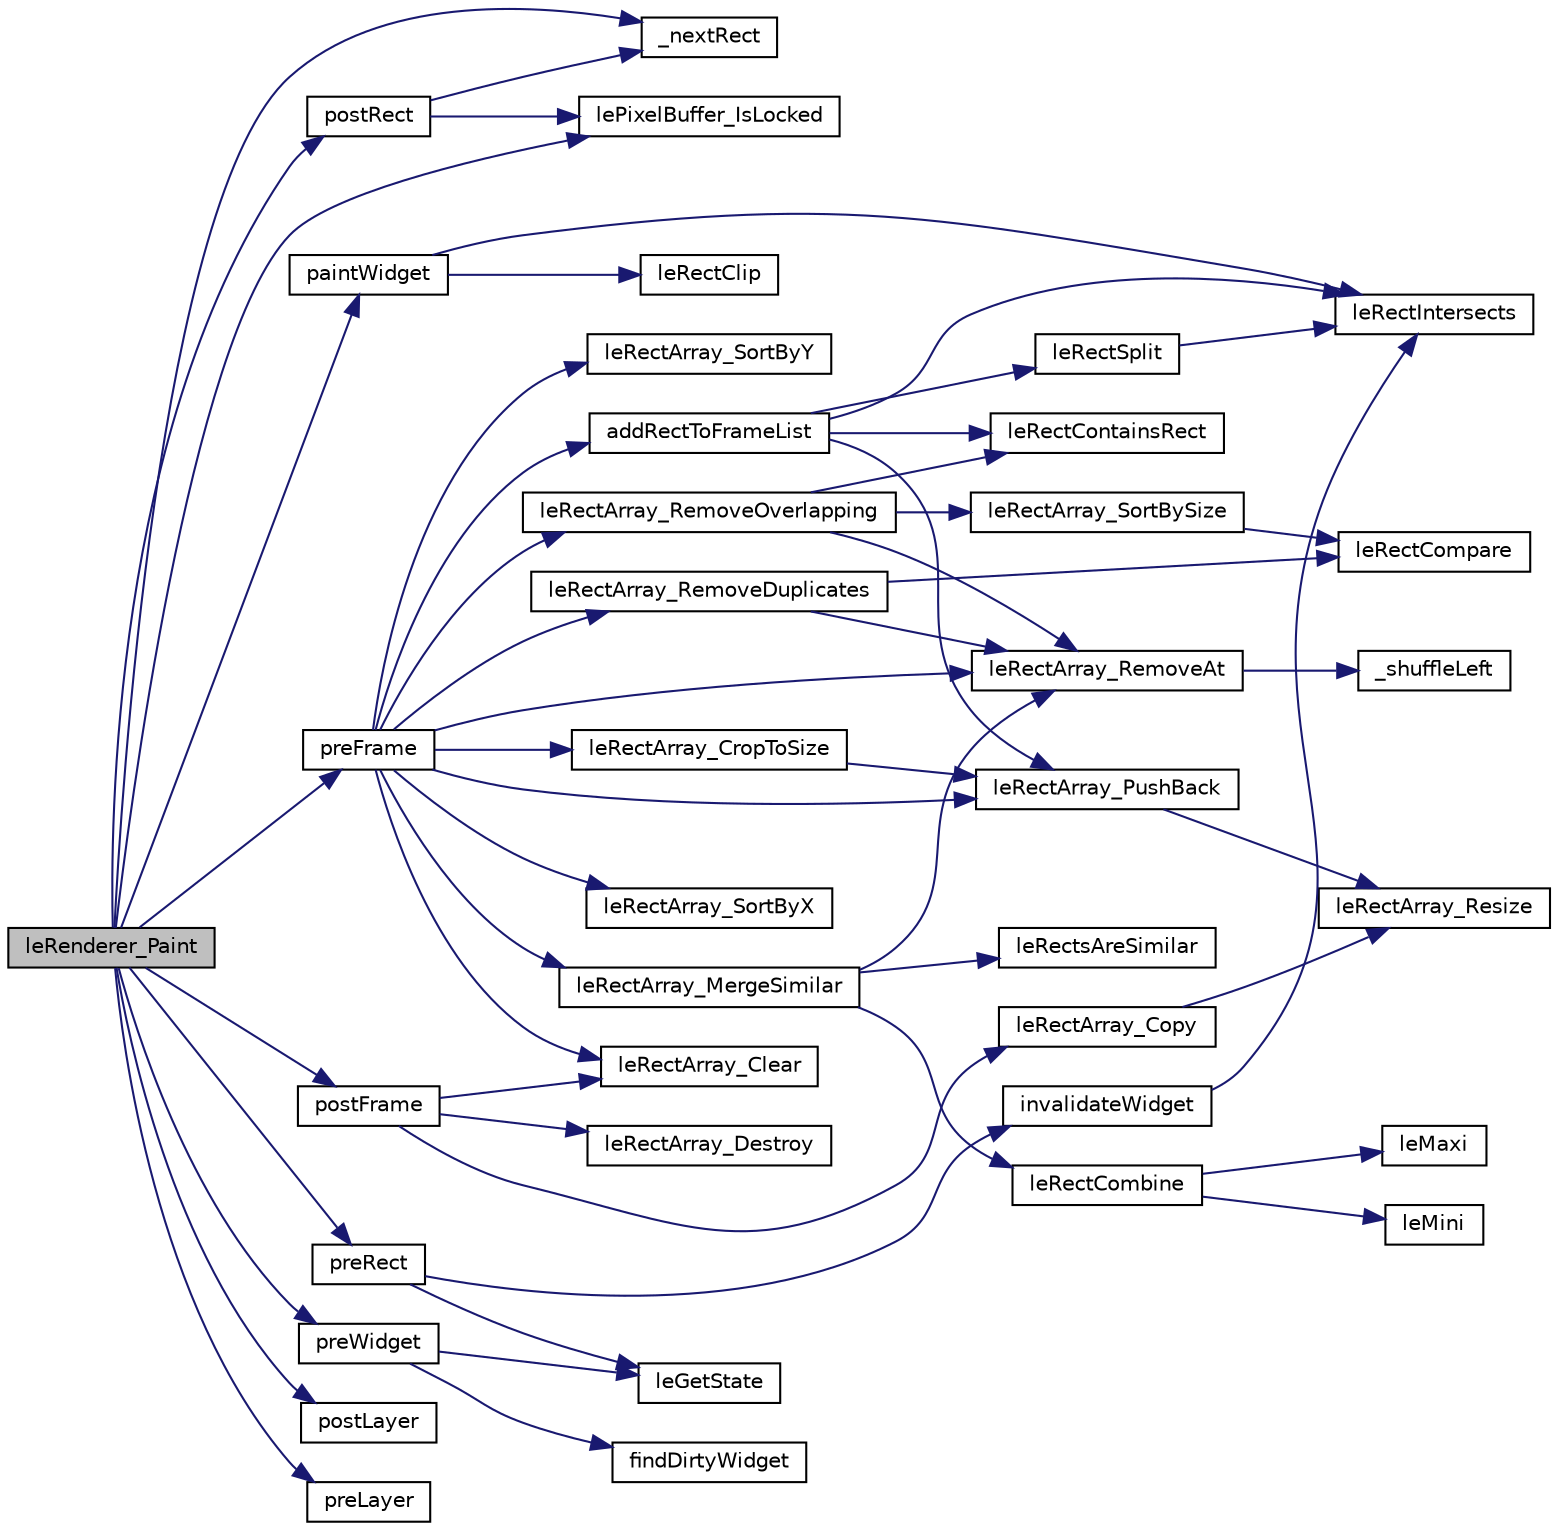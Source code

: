 digraph "leRenderer_Paint"
{
 // LATEX_PDF_SIZE
  edge [fontname="Helvetica",fontsize="10",labelfontname="Helvetica",labelfontsize="10"];
  node [fontname="Helvetica",fontsize="10",shape=record];
  rankdir="LR";
  Node1 [label="leRenderer_Paint",height=0.2,width=0.4,color="black", fillcolor="grey75", style="filled", fontcolor="black",tooltip=" "];
  Node1 -> Node2 [color="midnightblue",fontsize="10",style="solid",fontname="Helvetica"];
  Node2 [label="_nextRect",height=0.2,width=0.4,color="black", fillcolor="white", style="filled",URL="$legato__renderer_8c.html#a2a74c9ad13d85d9c6dfab79e2739864e",tooltip=" "];
  Node1 -> Node3 [color="midnightblue",fontsize="10",style="solid",fontname="Helvetica"];
  Node3 [label="lePixelBuffer_IsLocked",height=0.2,width=0.4,color="black", fillcolor="white", style="filled",URL="$legato__pixelbuffer_8c.html#aa7b4b3d962fb78edb0bb0fc1a7e68b6f",tooltip=" "];
  Node1 -> Node4 [color="midnightblue",fontsize="10",style="solid",fontname="Helvetica"];
  Node4 [label="paintWidget",height=0.2,width=0.4,color="black", fillcolor="white", style="filled",URL="$legato__renderer_8c.html#a16bab3573df05ac058d98d5f582e1fd8",tooltip=" "];
  Node4 -> Node5 [color="midnightblue",fontsize="10",style="solid",fontname="Helvetica"];
  Node5 [label="leRectClip",height=0.2,width=0.4,color="black", fillcolor="white", style="filled",URL="$legato__rect_8c.html#ac19d2a378a0bed1eb149afa2c07256be",tooltip=" "];
  Node4 -> Node6 [color="midnightblue",fontsize="10",style="solid",fontname="Helvetica"];
  Node6 [label="leRectIntersects",height=0.2,width=0.4,color="black", fillcolor="white", style="filled",URL="$legato__rect_8c.html#a3ae2e8d6ed6a3a5af11b9273fb02195d",tooltip=" "];
  Node1 -> Node7 [color="midnightblue",fontsize="10",style="solid",fontname="Helvetica"];
  Node7 [label="postFrame",height=0.2,width=0.4,color="black", fillcolor="white", style="filled",URL="$legato__renderer_8c.html#acc8cc883ea3b54dd79eee24609013b5a",tooltip=" "];
  Node7 -> Node8 [color="midnightblue",fontsize="10",style="solid",fontname="Helvetica"];
  Node8 [label="leRectArray_Clear",height=0.2,width=0.4,color="black", fillcolor="white", style="filled",URL="$legato__rectarray_8c.html#aefb5760879c2dc7ed659b1ed78e0138f",tooltip=" "];
  Node7 -> Node9 [color="midnightblue",fontsize="10",style="solid",fontname="Helvetica"];
  Node9 [label="leRectArray_Copy",height=0.2,width=0.4,color="black", fillcolor="white", style="filled",URL="$legato__rectarray_8c.html#a9259b7d91575f4f34d7ecd4b705c56e2",tooltip=" "];
  Node9 -> Node10 [color="midnightblue",fontsize="10",style="solid",fontname="Helvetica"];
  Node10 [label="leRectArray_Resize",height=0.2,width=0.4,color="black", fillcolor="white", style="filled",URL="$legato__rectarray_8c.html#a6123326d02489c988cf6eabc17c04d71",tooltip=" "];
  Node7 -> Node11 [color="midnightblue",fontsize="10",style="solid",fontname="Helvetica"];
  Node11 [label="leRectArray_Destroy",height=0.2,width=0.4,color="black", fillcolor="white", style="filled",URL="$legato__rectarray_8c.html#afff4182184d6e88dd382771348958cc3",tooltip=" "];
  Node1 -> Node12 [color="midnightblue",fontsize="10",style="solid",fontname="Helvetica"];
  Node12 [label="postLayer",height=0.2,width=0.4,color="black", fillcolor="white", style="filled",URL="$legato__renderer_8c.html#a08ff0c1e6e80b1ad1d6ad029d0578017",tooltip=" "];
  Node1 -> Node13 [color="midnightblue",fontsize="10",style="solid",fontname="Helvetica"];
  Node13 [label="postRect",height=0.2,width=0.4,color="black", fillcolor="white", style="filled",URL="$legato__renderer_8c.html#a68455e765b4fc558b86bd8f4af06d56d",tooltip=" "];
  Node13 -> Node2 [color="midnightblue",fontsize="10",style="solid",fontname="Helvetica"];
  Node13 -> Node3 [color="midnightblue",fontsize="10",style="solid",fontname="Helvetica"];
  Node1 -> Node14 [color="midnightblue",fontsize="10",style="solid",fontname="Helvetica"];
  Node14 [label="preFrame",height=0.2,width=0.4,color="black", fillcolor="white", style="filled",URL="$legato__renderer_8c.html#a5cd18bfc0736c476ce112efa3731a01d",tooltip=" "];
  Node14 -> Node15 [color="midnightblue",fontsize="10",style="solid",fontname="Helvetica"];
  Node15 [label="addRectToFrameList",height=0.2,width=0.4,color="black", fillcolor="white", style="filled",URL="$legato__renderer_8c.html#a1844be6545cda1f8bfd2eab43f7a3e97",tooltip=" "];
  Node15 -> Node16 [color="midnightblue",fontsize="10",style="solid",fontname="Helvetica"];
  Node16 [label="leRectArray_PushBack",height=0.2,width=0.4,color="black", fillcolor="white", style="filled",URL="$legato__rectarray_8c.html#a1924fab32033596292d6a683ef16b118",tooltip=" "];
  Node16 -> Node10 [color="midnightblue",fontsize="10",style="solid",fontname="Helvetica"];
  Node15 -> Node17 [color="midnightblue",fontsize="10",style="solid",fontname="Helvetica"];
  Node17 [label="leRectContainsRect",height=0.2,width=0.4,color="black", fillcolor="white", style="filled",URL="$legato__rect_8c.html#ab6d15071824a10441f7d84399b20c275",tooltip=" "];
  Node15 -> Node6 [color="midnightblue",fontsize="10",style="solid",fontname="Helvetica"];
  Node15 -> Node18 [color="midnightblue",fontsize="10",style="solid",fontname="Helvetica"];
  Node18 [label="leRectSplit",height=0.2,width=0.4,color="black", fillcolor="white", style="filled",URL="$legato__rect_8c.html#a81e4f07e48e1e183c9bb06828febdb58",tooltip=" "];
  Node18 -> Node6 [color="midnightblue",fontsize="10",style="solid",fontname="Helvetica"];
  Node14 -> Node8 [color="midnightblue",fontsize="10",style="solid",fontname="Helvetica"];
  Node14 -> Node19 [color="midnightblue",fontsize="10",style="solid",fontname="Helvetica"];
  Node19 [label="leRectArray_CropToSize",height=0.2,width=0.4,color="black", fillcolor="white", style="filled",URL="$legato__rectarray_8c.html#a43b2719e4dd692ea0f9f273251cbe52a",tooltip=" "];
  Node19 -> Node16 [color="midnightblue",fontsize="10",style="solid",fontname="Helvetica"];
  Node14 -> Node20 [color="midnightblue",fontsize="10",style="solid",fontname="Helvetica"];
  Node20 [label="leRectArray_MergeSimilar",height=0.2,width=0.4,color="black", fillcolor="white", style="filled",URL="$legato__rectarray_8c.html#af56fd950b661ceae0b37975528c5219b",tooltip=" "];
  Node20 -> Node21 [color="midnightblue",fontsize="10",style="solid",fontname="Helvetica"];
  Node21 [label="leRectArray_RemoveAt",height=0.2,width=0.4,color="black", fillcolor="white", style="filled",URL="$legato__rectarray_8c.html#a287bc59cdd942e1a184de2517078f3f2",tooltip=" "];
  Node21 -> Node22 [color="midnightblue",fontsize="10",style="solid",fontname="Helvetica"];
  Node22 [label="_shuffleLeft",height=0.2,width=0.4,color="black", fillcolor="white", style="filled",URL="$legato__rectarray_8c.html#a1640754172f50b09369c551fd7331967",tooltip=" "];
  Node20 -> Node23 [color="midnightblue",fontsize="10",style="solid",fontname="Helvetica"];
  Node23 [label="leRectCombine",height=0.2,width=0.4,color="black", fillcolor="white", style="filled",URL="$legato__rect_8c.html#a534b1791548521c3b921bde50afcc147",tooltip=" "];
  Node23 -> Node24 [color="midnightblue",fontsize="10",style="solid",fontname="Helvetica"];
  Node24 [label="leMaxi",height=0.2,width=0.4,color="black", fillcolor="white", style="filled",URL="$legato__math_8c.html#ad18906fa6b720a0b645b678857ceff36",tooltip=" "];
  Node23 -> Node25 [color="midnightblue",fontsize="10",style="solid",fontname="Helvetica"];
  Node25 [label="leMini",height=0.2,width=0.4,color="black", fillcolor="white", style="filled",URL="$legato__math_8c.html#a95b7ddc3938ddbfb90bc1a99268c2c8e",tooltip=" "];
  Node20 -> Node26 [color="midnightblue",fontsize="10",style="solid",fontname="Helvetica"];
  Node26 [label="leRectsAreSimilar",height=0.2,width=0.4,color="black", fillcolor="white", style="filled",URL="$legato__rect_8c.html#ad3c83ccdc46d72245f34e1c151dcfe5c",tooltip=" "];
  Node14 -> Node16 [color="midnightblue",fontsize="10",style="solid",fontname="Helvetica"];
  Node14 -> Node21 [color="midnightblue",fontsize="10",style="solid",fontname="Helvetica"];
  Node14 -> Node27 [color="midnightblue",fontsize="10",style="solid",fontname="Helvetica"];
  Node27 [label="leRectArray_RemoveDuplicates",height=0.2,width=0.4,color="black", fillcolor="white", style="filled",URL="$legato__rectarray_8c.html#adcf1f936fa6d912a350e7d8621d90092",tooltip=" "];
  Node27 -> Node21 [color="midnightblue",fontsize="10",style="solid",fontname="Helvetica"];
  Node27 -> Node28 [color="midnightblue",fontsize="10",style="solid",fontname="Helvetica"];
  Node28 [label="leRectCompare",height=0.2,width=0.4,color="black", fillcolor="white", style="filled",URL="$legato__rect_8c.html#ae030d7d516a103b3e035a1a288169540",tooltip=" "];
  Node14 -> Node29 [color="midnightblue",fontsize="10",style="solid",fontname="Helvetica"];
  Node29 [label="leRectArray_RemoveOverlapping",height=0.2,width=0.4,color="black", fillcolor="white", style="filled",URL="$legato__rectarray_8c.html#ad855ee6cb3cd4de0bef81ef04058fded",tooltip=" "];
  Node29 -> Node21 [color="midnightblue",fontsize="10",style="solid",fontname="Helvetica"];
  Node29 -> Node30 [color="midnightblue",fontsize="10",style="solid",fontname="Helvetica"];
  Node30 [label="leRectArray_SortBySize",height=0.2,width=0.4,color="black", fillcolor="white", style="filled",URL="$legato__rectarray_8c.html#ae1bba86d34a01c7edbea310d2382e984",tooltip=" "];
  Node30 -> Node28 [color="midnightblue",fontsize="10",style="solid",fontname="Helvetica"];
  Node29 -> Node17 [color="midnightblue",fontsize="10",style="solid",fontname="Helvetica"];
  Node14 -> Node31 [color="midnightblue",fontsize="10",style="solid",fontname="Helvetica"];
  Node31 [label="leRectArray_SortByX",height=0.2,width=0.4,color="black", fillcolor="white", style="filled",URL="$legato__rectarray_8c.html#a044d1e1771f356a1d3b30e3216f76ece",tooltip=" "];
  Node14 -> Node32 [color="midnightblue",fontsize="10",style="solid",fontname="Helvetica"];
  Node32 [label="leRectArray_SortByY",height=0.2,width=0.4,color="black", fillcolor="white", style="filled",URL="$legato__rectarray_8c.html#aaacd991fe5805ba1ae38a8e3472b41f0",tooltip=" "];
  Node1 -> Node33 [color="midnightblue",fontsize="10",style="solid",fontname="Helvetica"];
  Node33 [label="preLayer",height=0.2,width=0.4,color="black", fillcolor="white", style="filled",URL="$legato__renderer_8c.html#aaea27182f7922856a04b7da325168a54",tooltip=" "];
  Node1 -> Node34 [color="midnightblue",fontsize="10",style="solid",fontname="Helvetica"];
  Node34 [label="preRect",height=0.2,width=0.4,color="black", fillcolor="white", style="filled",URL="$legato__renderer_8c.html#a21dc8d88788b811abb4732fd32d00344",tooltip=" "];
  Node34 -> Node35 [color="midnightblue",fontsize="10",style="solid",fontname="Helvetica"];
  Node35 [label="invalidateWidget",height=0.2,width=0.4,color="black", fillcolor="white", style="filled",URL="$legato__renderer_8c.html#a11d01f6631184dea33e9eb6a6a56b4ed",tooltip=" "];
  Node35 -> Node6 [color="midnightblue",fontsize="10",style="solid",fontname="Helvetica"];
  Node34 -> Node36 [color="midnightblue",fontsize="10",style="solid",fontname="Helvetica"];
  Node36 [label="leGetState",height=0.2,width=0.4,color="black", fillcolor="white", style="filled",URL="$legato__state_8c.html#a9db6b16767c48cea14f348e30a6390bc",tooltip=" "];
  Node1 -> Node37 [color="midnightblue",fontsize="10",style="solid",fontname="Helvetica"];
  Node37 [label="preWidget",height=0.2,width=0.4,color="black", fillcolor="white", style="filled",URL="$legato__renderer_8c.html#a67c77d8b7d3cf8ac7e738344cd140bfe",tooltip=" "];
  Node37 -> Node38 [color="midnightblue",fontsize="10",style="solid",fontname="Helvetica"];
  Node38 [label="findDirtyWidget",height=0.2,width=0.4,color="black", fillcolor="white", style="filled",URL="$legato__renderer_8c.html#a133f94a2a457aa258de7af3139f4be90",tooltip=" "];
  Node37 -> Node36 [color="midnightblue",fontsize="10",style="solid",fontname="Helvetica"];
}
